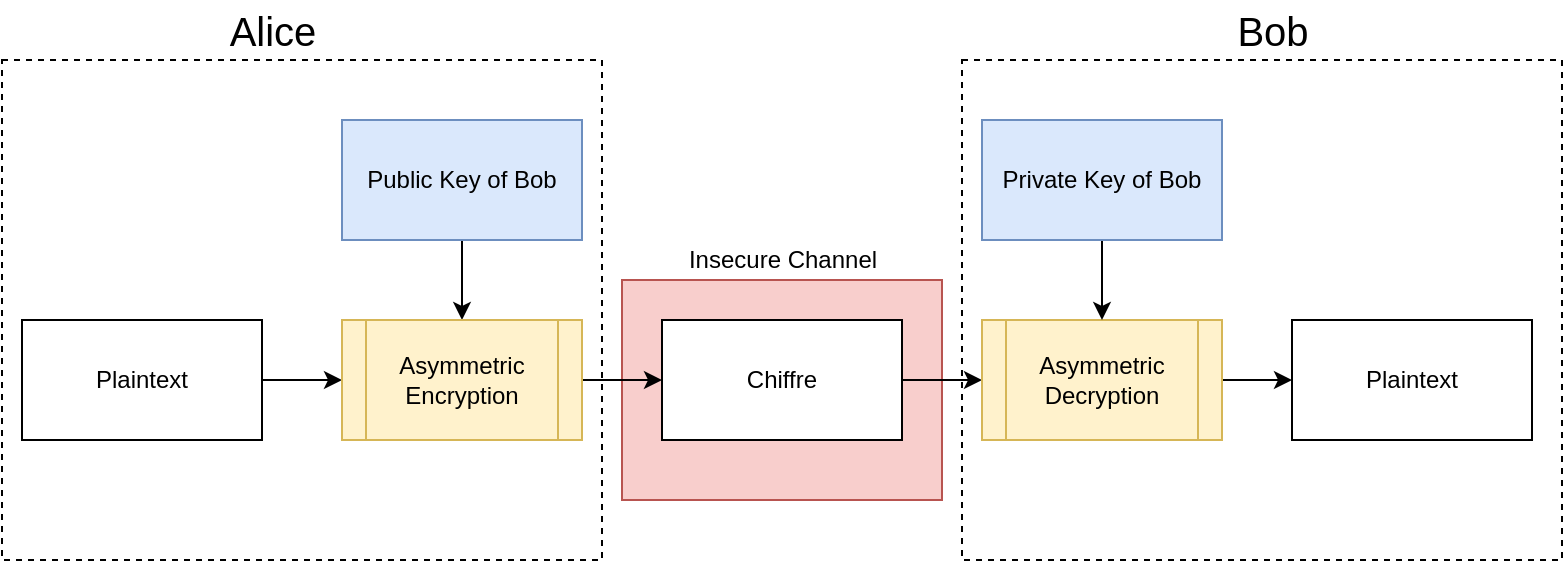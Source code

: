 <mxfile version="13.6.10"><diagram id="S8HBwJEseJCYBT5-ziR2" name="Page-1"><mxGraphModel dx="1087" dy="573" grid="1" gridSize="10" guides="1" tooltips="1" connect="1" arrows="1" fold="1" page="1" pageScale="1" pageWidth="850" pageHeight="1100" math="0" shadow="0"><root><mxCell id="0"/><mxCell id="1" parent="0"/><mxCell id="IrsZE0fvPUhFZybwc4Qr-28" value="" style="rounded=0;whiteSpace=wrap;html=1;dashed=1;" vertex="1" parent="1"><mxGeometry x="510" y="70" width="300" height="250" as="geometry"/></mxCell><mxCell id="IrsZE0fvPUhFZybwc4Qr-27" value="" style="rounded=0;whiteSpace=wrap;html=1;dashed=1;" vertex="1" parent="1"><mxGeometry x="30" y="70" width="300" height="250" as="geometry"/></mxCell><mxCell id="IrsZE0fvPUhFZybwc4Qr-19" value="" style="rounded=0;whiteSpace=wrap;html=1;fillColor=#f8cecc;strokeColor=#b85450;" vertex="1" parent="1"><mxGeometry x="340" y="180" width="160" height="110" as="geometry"/></mxCell><mxCell id="IrsZE0fvPUhFZybwc4Qr-8" style="edgeStyle=orthogonalEdgeStyle;rounded=0;orthogonalLoop=1;jettySize=auto;html=1;entryX=0;entryY=0.5;entryDx=0;entryDy=0;" edge="1" parent="1" source="IrsZE0fvPUhFZybwc4Qr-4" target="IrsZE0fvPUhFZybwc4Qr-6"><mxGeometry relative="1" as="geometry"/></mxCell><mxCell id="IrsZE0fvPUhFZybwc4Qr-4" value="&lt;div&gt;Plaintext&lt;/div&gt;" style="rounded=0;whiteSpace=wrap;html=1;" vertex="1" parent="1"><mxGeometry x="40" y="200" width="120" height="60" as="geometry"/></mxCell><mxCell id="IrsZE0fvPUhFZybwc4Qr-7" style="edgeStyle=orthogonalEdgeStyle;rounded=0;orthogonalLoop=1;jettySize=auto;html=1;entryX=0.5;entryY=0;entryDx=0;entryDy=0;" edge="1" parent="1" source="IrsZE0fvPUhFZybwc4Qr-5" target="IrsZE0fvPUhFZybwc4Qr-6"><mxGeometry relative="1" as="geometry"/></mxCell><mxCell id="IrsZE0fvPUhFZybwc4Qr-5" value="Public Key of Bob" style="rounded=0;whiteSpace=wrap;html=1;fillColor=#dae8fc;strokeColor=#6c8ebf;" vertex="1" parent="1"><mxGeometry x="200" y="100" width="120" height="60" as="geometry"/></mxCell><mxCell id="IrsZE0fvPUhFZybwc4Qr-10" style="edgeStyle=orthogonalEdgeStyle;rounded=0;orthogonalLoop=1;jettySize=auto;html=1;entryX=0;entryY=0.5;entryDx=0;entryDy=0;" edge="1" parent="1" source="IrsZE0fvPUhFZybwc4Qr-6" target="IrsZE0fvPUhFZybwc4Qr-9"><mxGeometry relative="1" as="geometry"/></mxCell><mxCell id="IrsZE0fvPUhFZybwc4Qr-6" value="Asymmetric Encryption" style="shape=process;whiteSpace=wrap;html=1;backgroundOutline=1;fillColor=#fff2cc;strokeColor=#d6b656;" vertex="1" parent="1"><mxGeometry x="200" y="200" width="120" height="60" as="geometry"/></mxCell><mxCell id="IrsZE0fvPUhFZybwc4Qr-12" style="edgeStyle=orthogonalEdgeStyle;rounded=0;orthogonalLoop=1;jettySize=auto;html=1;entryX=0;entryY=0.5;entryDx=0;entryDy=0;" edge="1" parent="1" source="IrsZE0fvPUhFZybwc4Qr-9" target="IrsZE0fvPUhFZybwc4Qr-11"><mxGeometry relative="1" as="geometry"/></mxCell><mxCell id="IrsZE0fvPUhFZybwc4Qr-9" value="Chiffre" style="rounded=0;whiteSpace=wrap;html=1;" vertex="1" parent="1"><mxGeometry x="360" y="200" width="120" height="60" as="geometry"/></mxCell><mxCell id="IrsZE0fvPUhFZybwc4Qr-18" style="edgeStyle=orthogonalEdgeStyle;rounded=0;orthogonalLoop=1;jettySize=auto;html=1;entryX=0;entryY=0.5;entryDx=0;entryDy=0;" edge="1" parent="1" source="IrsZE0fvPUhFZybwc4Qr-11" target="IrsZE0fvPUhFZybwc4Qr-17"><mxGeometry relative="1" as="geometry"/></mxCell><mxCell id="IrsZE0fvPUhFZybwc4Qr-11" value="Asymmetric&lt;br&gt;Decryption" style="shape=process;whiteSpace=wrap;html=1;backgroundOutline=1;fillColor=#fff2cc;strokeColor=#d6b656;" vertex="1" parent="1"><mxGeometry x="520" y="200" width="120" height="60" as="geometry"/></mxCell><mxCell id="IrsZE0fvPUhFZybwc4Qr-16" style="edgeStyle=orthogonalEdgeStyle;rounded=0;orthogonalLoop=1;jettySize=auto;html=1;entryX=0.5;entryY=0;entryDx=0;entryDy=0;" edge="1" parent="1" source="IrsZE0fvPUhFZybwc4Qr-14" target="IrsZE0fvPUhFZybwc4Qr-11"><mxGeometry relative="1" as="geometry"/></mxCell><mxCell id="IrsZE0fvPUhFZybwc4Qr-14" value="Private Key of Bob" style="rounded=0;whiteSpace=wrap;html=1;fillColor=#dae8fc;strokeColor=#6c8ebf;" vertex="1" parent="1"><mxGeometry x="520" y="100" width="120" height="60" as="geometry"/></mxCell><mxCell id="IrsZE0fvPUhFZybwc4Qr-17" value="&lt;div&gt;Plaintext&lt;/div&gt;" style="rounded=0;whiteSpace=wrap;html=1;" vertex="1" parent="1"><mxGeometry x="675" y="200" width="120" height="60" as="geometry"/></mxCell><mxCell id="IrsZE0fvPUhFZybwc4Qr-21" value="Insecure Channel" style="text;html=1;align=center;verticalAlign=middle;resizable=0;points=[];autosize=1;" vertex="1" parent="1"><mxGeometry x="365" y="160" width="110" height="20" as="geometry"/></mxCell><mxCell id="IrsZE0fvPUhFZybwc4Qr-29" value="Bob" style="text;html=1;align=center;verticalAlign=middle;resizable=0;points=[];autosize=1;fontSize=20;" vertex="1" parent="1"><mxGeometry x="640" y="40" width="50" height="30" as="geometry"/></mxCell><mxCell id="IrsZE0fvPUhFZybwc4Qr-30" value="Alice" style="text;html=1;align=center;verticalAlign=middle;resizable=0;points=[];autosize=1;fontSize=20;" vertex="1" parent="1"><mxGeometry x="135" y="40" width="60" height="30" as="geometry"/></mxCell></root></mxGraphModel></diagram></mxfile>